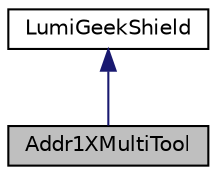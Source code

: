 digraph "Addr1XMultiTool"
{
  edge [fontname="Helvetica",fontsize="10",labelfontname="Helvetica",labelfontsize="10"];
  node [fontname="Helvetica",fontsize="10",shape=record];
  Node1 [label="Addr1XMultiTool",height=0.2,width=0.4,color="black", fillcolor="grey75", style="filled" fontcolor="black"];
  Node2 -> Node1 [dir="back",color="midnightblue",fontsize="10",style="solid",fontname="Helvetica"];
  Node2 [label="LumiGeekShield",height=0.2,width=0.4,color="black", fillcolor="white", style="filled",URL="$class_lumi_geek_shield.html"];
}
